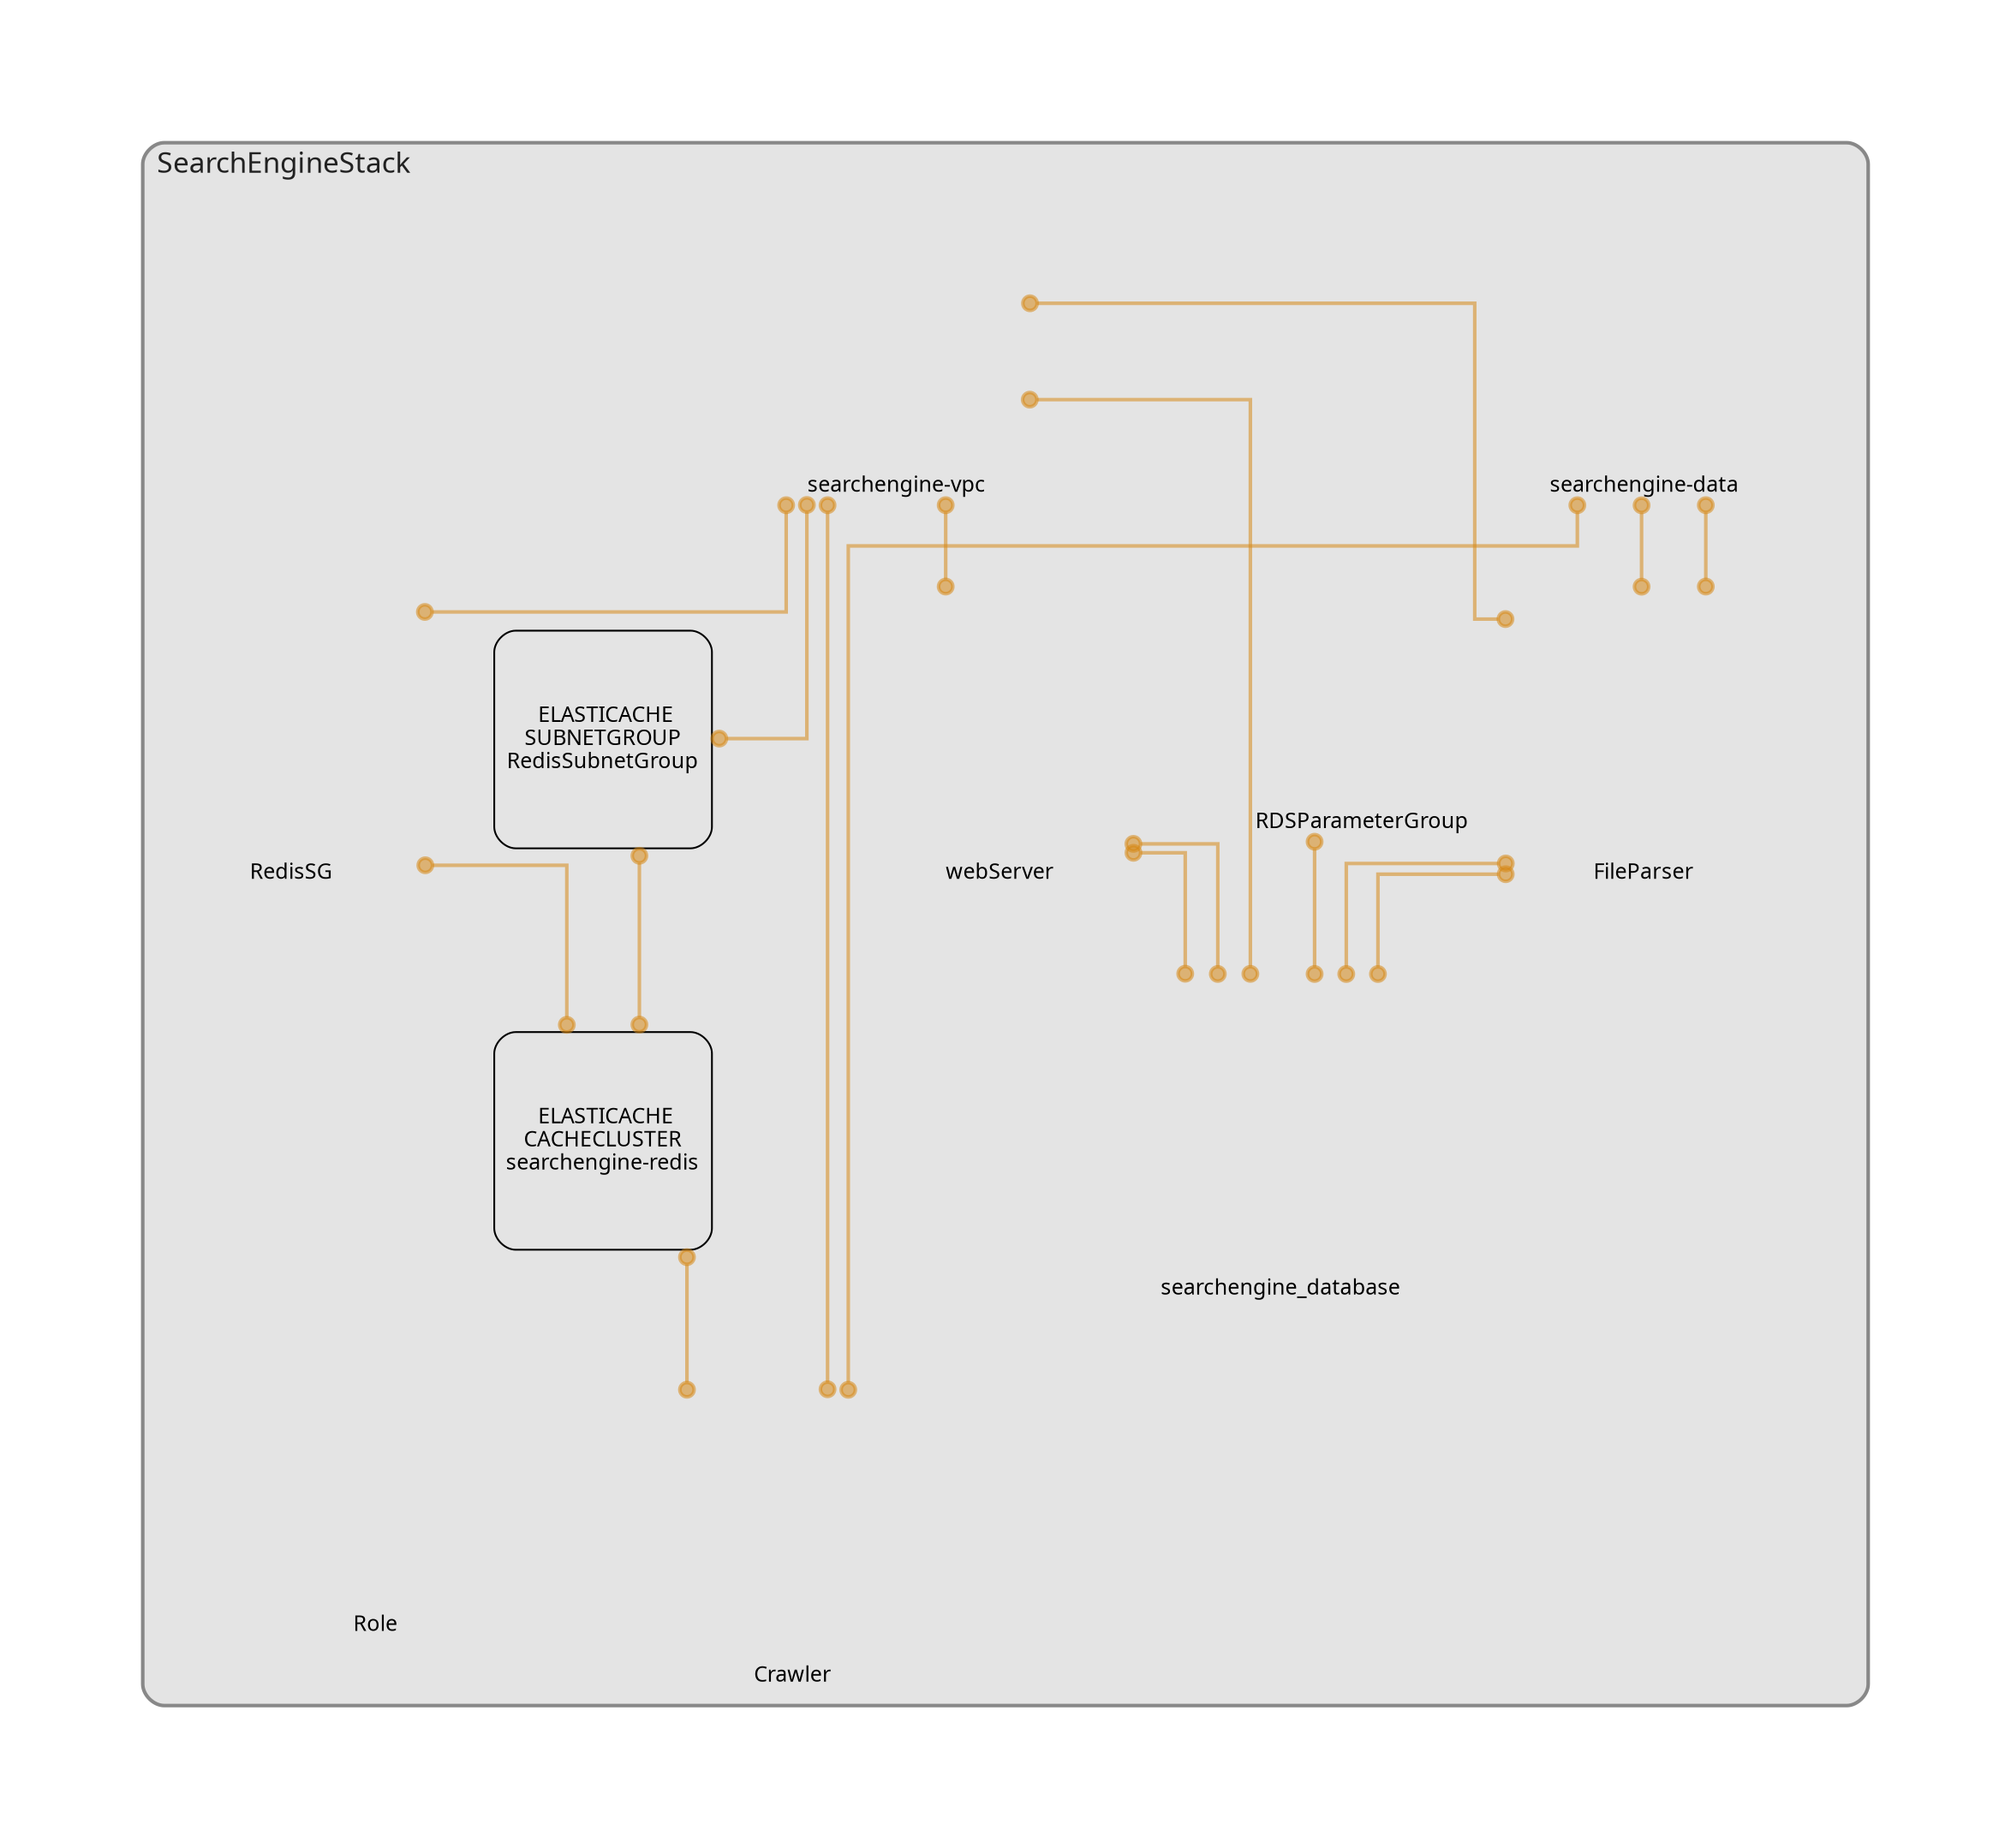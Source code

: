 digraph "Diagram" {
  splines = "ortho";
  pad = "1.0";
  nodesep = "0.60";
  ranksep = "0.75";
  fontname = "Sans-Serif";
  fontsize = "15";
  dpi = "200";
  rankdir = "BT";
  compound = "true";
  fontcolor = "#222222";
  edge [
    color = "#D5871488",
    penwidth = 2,
    arrowhead = "dot",
    arrowtail = "dot",
  ];
  node [
    shape = "box",
    style = "rounded",
    fixedsize = true,
    width = 1.7,
    height = 1.7,
    labelloc = "c",
    imagescale = true,
    fontname = "Sans-Serif",
    fontsize = 8,
    margin = 8,
  ];
  subgraph "SearchEngineStack" {
    subgraph "cluster-SubGraph.SearchEngineStack" {
      graph [
        label = "SearchEngineStack",
        labelloc = "b",
        labeljust = "l",
        margin = "10",
        fontsize = "16",
        penwidth = "2",
        pencolor = "#888888",
        style = "filled,rounded",
        fillcolor = "#e4e4e4",
      ];
      "SearchEngineStack/searchengine-vpc" [
        label = " searchengine-vpc",
        fontsize = 12,
        image = "/Users/kim/node_modules/cdk-dia/icons/aws/Service/Arch_Networking-Content/64/Arch_Amazon-Virtual-Private-Cloud_64@5x.png",
        imagescale = "true",
        imagepos = "tc",
        penwidth = "0",
        shape = "node",
        fixedsize = "true",
        labelloc = "b",
        width = 2,
        height = 2.266,
      ];
      "SearchEngineStack/searchengine-data" [
        label = " searchengine-data",
        fontsize = 12,
        image = "/Users/kim/node_modules/cdk-dia/icons/aws/Service/Arch_Storage/64/Arch_Amazon-S3-Standard_64@5x.png",
        imagescale = "true",
        imagepos = "tc",
        penwidth = "0",
        shape = "node",
        fixedsize = "true",
        labelloc = "b",
        width = 2,
        height = 2.266,
      ];
      "SearchEngineStack/RDSParameterGroup" [
        label = " RDSParameterGroup",
        fontsize = 12,
        image = "/Users/kim/node_modules/cdk-dia/icons/aws/Service/Arch_Database/64/Arch_Amazon-RDS_64@5x.png",
        imagescale = "true",
        imagepos = "tc",
        penwidth = "0",
        shape = "node",
        fixedsize = "true",
        labelloc = "b",
        width = 1.2,
        height = 1.466,
      ];
      "SearchEngineStack/searchengine_database" [
        label = "\nsearchengine_database",
        fontsize = 12,
        image = "/Users/kim/node_modules/cdk-dia/icons/aws/Resource/Res_Compute/Res_48_Dark/Res_Amazon-EC2_T3-Instance_48_Dark.png",
        imagescale = "true",
        imagepos = "tc",
        penwidth = "0",
        shape = "node",
        fixedsize = "true",
        labelloc = "b",
        width = 2,
        height = 2.4819999999999998,
      ];
      "SearchEngineStack/RedisSG" [
        label = " RedisSG",
        fontsize = 12,
        image = "/Users/kim/node_modules/cdk-dia/icons/aws/security_group.png",
        imagescale = "true",
        imagepos = "tc",
        penwidth = "0",
        shape = "node",
        fixedsize = "true",
        labelloc = "b",
        width = 2,
        height = 2.266,
      ];
      "SearchEngineStack/RedisSubnetGroup" [
        label = " ELASTICACHE\nSUBNETGROUP\nRedisSubnetGroup",
        fontsize = 12,
      ];
      "SearchEngineStack/searchengine-redis" [
        label = " ELASTICACHE\nCACHECLUSTER\nsearchengine-redis",
        fontsize = 12,
      ];
      "SearchEngineStack/webServer" [
        label = " webServer",
        fontsize = 12,
        image = "/Users/kim/node_modules/cdk-dia/icons/aws/Resource/Res_Compute/Res_48_Dark/Res_Amazon-EC2_T2-Instance_48_Dark.png",
        imagescale = "true",
        imagepos = "tc",
        penwidth = "0",
        shape = "node",
        fixedsize = "true",
        labelloc = "b",
        width = 2,
        height = 2.266,
      ];
      "SearchEngineStack/Crawler" [
        label = " Crawler",
        fontsize = 12,
        image = "/Users/kim/node_modules/cdk-dia/icons/aws/Resource/Res_Compute/Res_48_Dark/Res_Amazon-EC2_T2-Instance_48_Dark.png",
        imagescale = "true",
        imagepos = "tc",
        penwidth = "0",
        shape = "node",
        fixedsize = "true",
        labelloc = "b",
        width = 2,
        height = 2.266,
      ];
      "SearchEngineStack/FileParser" [
        label = " FileParser",
        fontsize = 12,
        image = "/Users/kim/node_modules/cdk-dia/icons/aws/Service/Arch_Compute/64/Arch_AWS-Lambda_64@5x.png",
        imagescale = "true",
        imagepos = "tc",
        penwidth = "0",
        shape = "node",
        fixedsize = "true",
        labelloc = "b",
        width = 2,
        height = 2.266,
      ];
      "SearchEngineStack/BucketNotificationsHandler050a0587b7544547bf325f094a3db834/Role" [
        label = " Role",
        fontsize = 12,
        image = "/Users/kim/node_modules/cdk-dia/icons/aws/Service/Arch_Security-Identity-Compliance/64/Arch_AWS-Identity-and-Access-Management_64@5x.png",
        imagescale = "true",
        imagepos = "tc",
        penwidth = "0",
        shape = "node",
        fixedsize = "true",
        labelloc = "b",
        width = 1.2,
        height = 1.466,
      ];
    }
  }
  "SearchEngineStack/searchengine-data" -> "SearchEngineStack/FileParser" [
    dir = "both",
  ];
  "SearchEngineStack/searchengine_database" -> "SearchEngineStack/searchengine-vpc" [
    dir = "both",
  ];
  "SearchEngineStack/searchengine_database" -> "SearchEngineStack/RDSParameterGroup" [
    dir = "both",
  ];
  "SearchEngineStack/searchengine_database" -> "SearchEngineStack/webServer" [
    dir = "both",
  ];
  "SearchEngineStack/searchengine_database" -> "SearchEngineStack/FileParser" [
    dir = "both",
  ];
  "SearchEngineStack/RedisSG" -> "SearchEngineStack/searchengine-vpc" [
    dir = "both",
  ];
  "SearchEngineStack/RedisSubnetGroup" -> "SearchEngineStack/searchengine-vpc" [
    dir = "both",
  ];
  "SearchEngineStack/searchengine-redis" -> "SearchEngineStack/RedisSubnetGroup" [
    dir = "both",
  ];
  "SearchEngineStack/searchengine-redis" -> "SearchEngineStack/RedisSG" [
    dir = "both",
  ];
  "SearchEngineStack/webServer" -> "SearchEngineStack/searchengine-vpc" [
    dir = "both",
  ];
  "SearchEngineStack/webServer" -> "SearchEngineStack/searchengine_database" [
    dir = "both",
  ];
  "SearchEngineStack/Crawler" -> "SearchEngineStack/searchengine-vpc" [
    dir = "both",
  ];
  "SearchEngineStack/Crawler" -> "SearchEngineStack/searchengine-redis" [
    dir = "both",
  ];
  "SearchEngineStack/Crawler" -> "SearchEngineStack/searchengine-data" [
    dir = "both",
  ];
  "SearchEngineStack/FileParser" -> "SearchEngineStack/searchengine-data" [
    dir = "both",
  ];
  "SearchEngineStack/FileParser" -> "SearchEngineStack/searchengine-vpc" [
    dir = "both",
  ];
  "SearchEngineStack/FileParser" -> "SearchEngineStack/searchengine_database" [
    dir = "both",
  ];
}